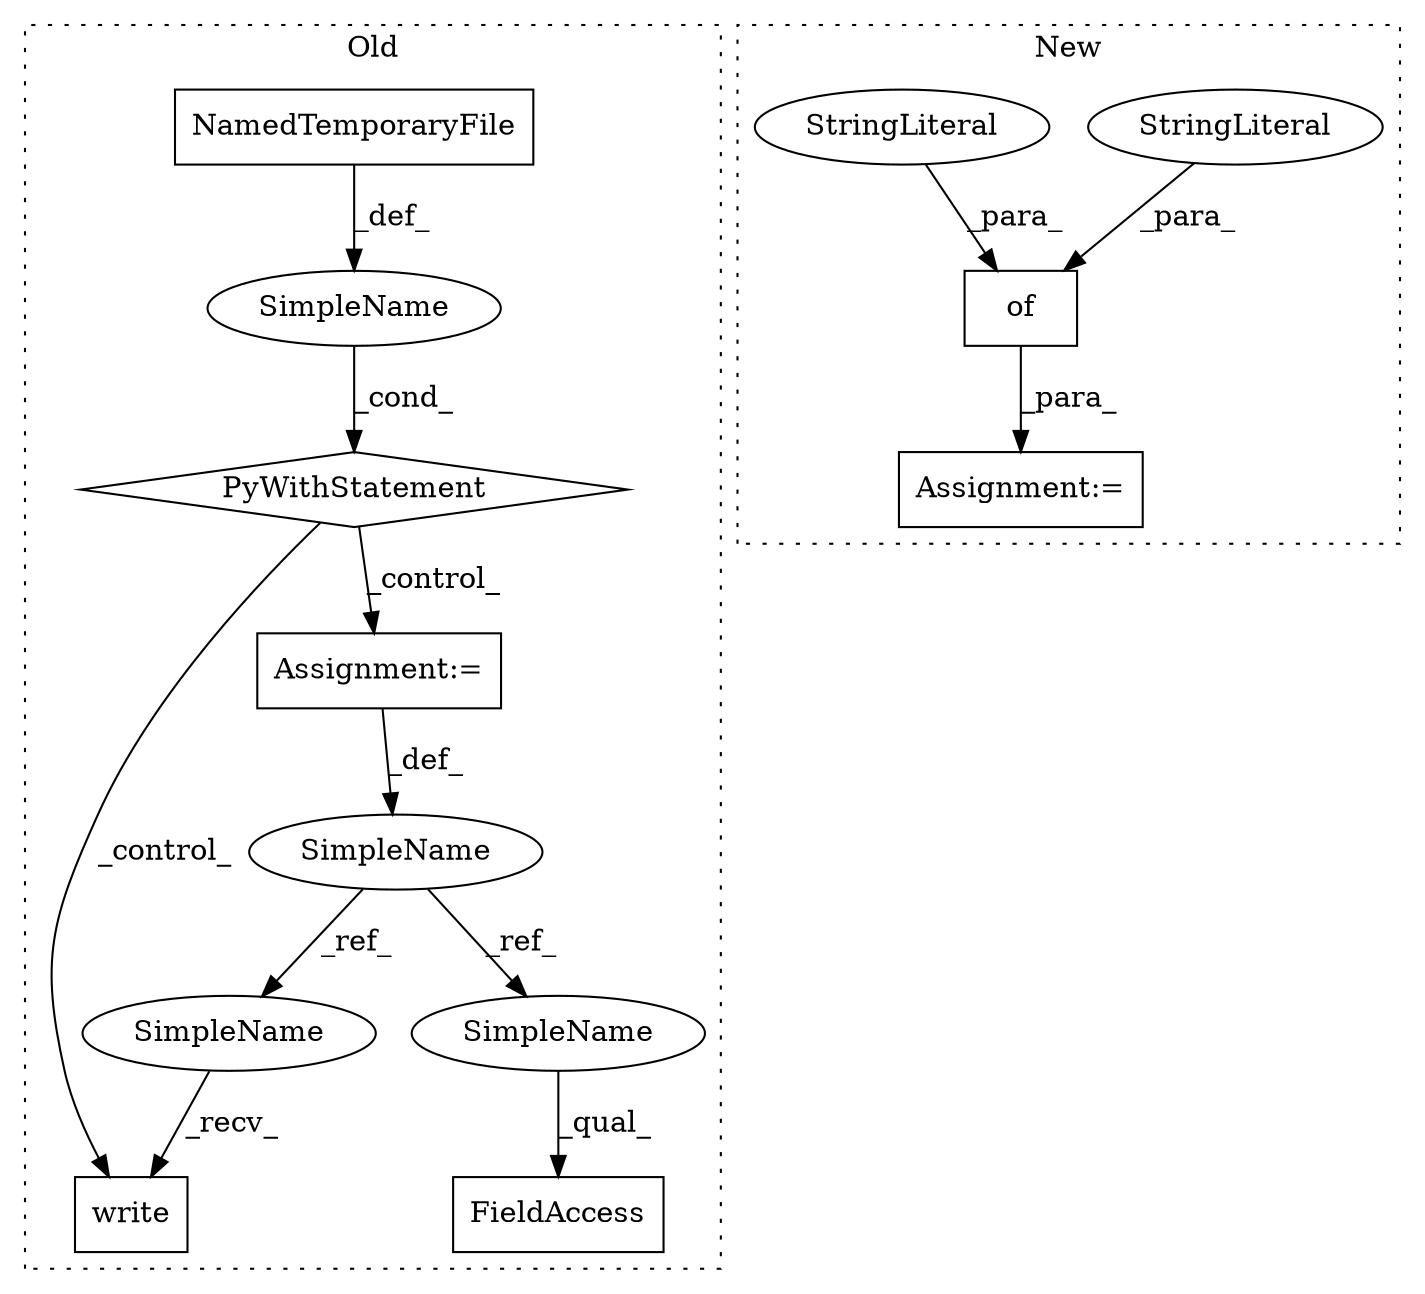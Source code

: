 digraph G {
subgraph cluster0 {
1 [label="NamedTemporaryFile" a="32" s="3471" l="20" shape="box"];
3 [label="write" a="32" s="3545,3576" l="6,1" shape="box"];
4 [label="Assignment:=" a="7" s="3532" l="2" shape="box"];
5 [label="SimpleName" a="42" s="" l="" shape="ellipse"];
7 [label="FieldAccess" a="22" s="3623" l="7" shape="box"];
8 [label="SimpleName" a="42" s="3532" l="2" shape="ellipse"];
9 [label="PyWithStatement" a="104" s="3452,3491" l="10,2" shape="diamond"];
12 [label="SimpleName" a="42" s="3542" l="2" shape="ellipse"];
13 [label="SimpleName" a="42" s="3623" l="2" shape="ellipse"];
label = "Old";
style="dotted";
}
subgraph cluster1 {
2 [label="of" a="32" s="2992,3044" l="3,1" shape="box"];
6 [label="StringLiteral" a="45" s="2995" l="9" shape="ellipse"];
10 [label="Assignment:=" a="7" s="2837" l="1" shape="box"];
11 [label="StringLiteral" a="45" s="3005" l="24" shape="ellipse"];
label = "New";
style="dotted";
}
1 -> 5 [label="_def_"];
2 -> 10 [label="_para_"];
4 -> 8 [label="_def_"];
5 -> 9 [label="_cond_"];
6 -> 2 [label="_para_"];
8 -> 12 [label="_ref_"];
8 -> 13 [label="_ref_"];
9 -> 4 [label="_control_"];
9 -> 3 [label="_control_"];
11 -> 2 [label="_para_"];
12 -> 3 [label="_recv_"];
13 -> 7 [label="_qual_"];
}